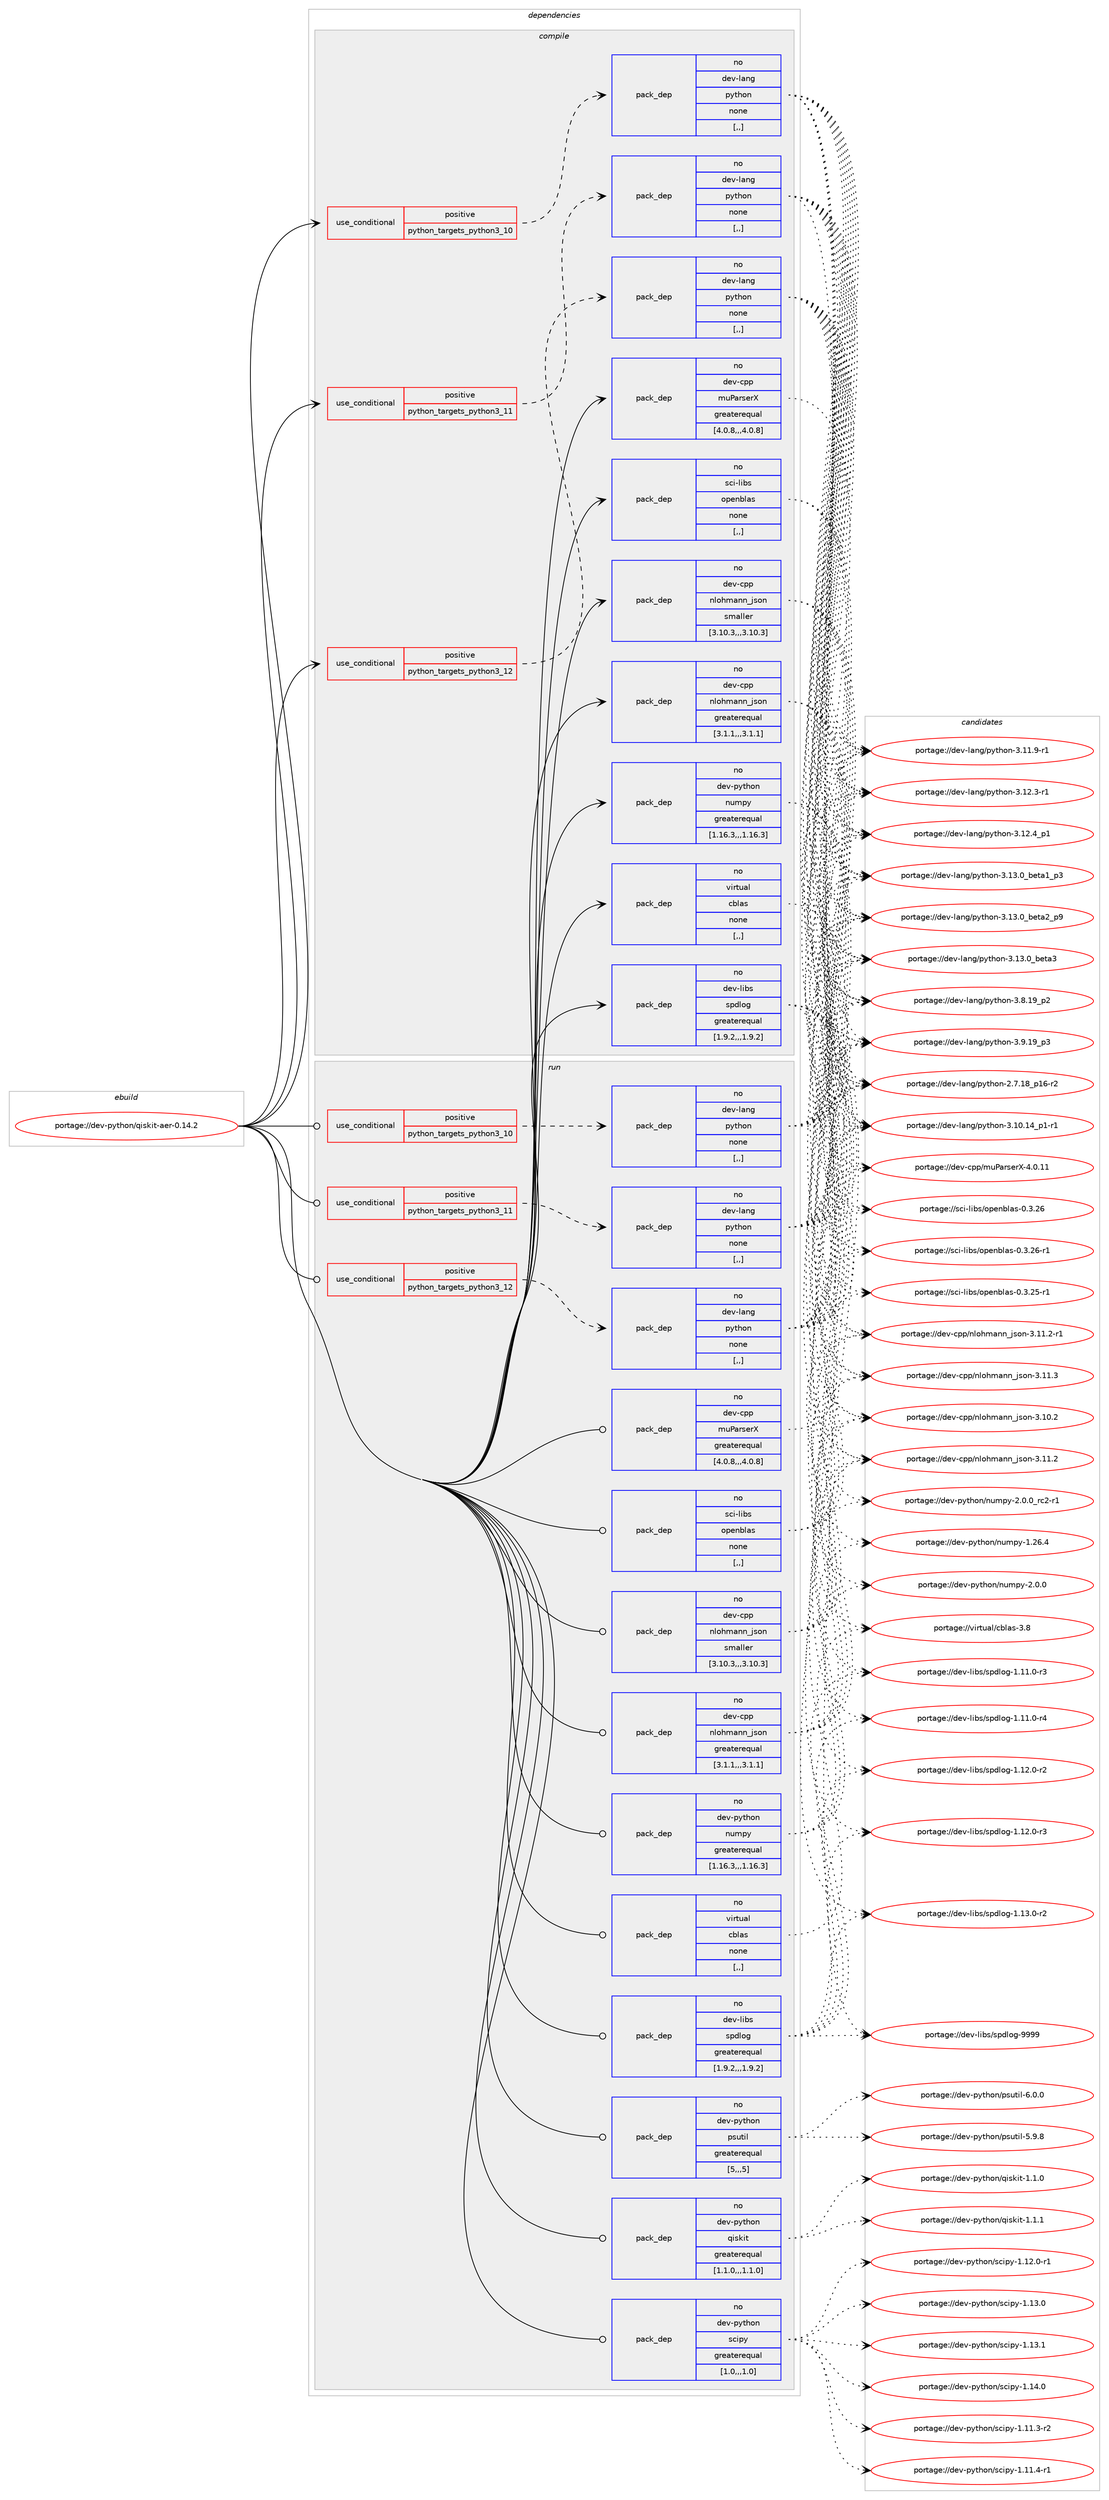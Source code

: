 digraph prolog {

# *************
# Graph options
# *************

newrank=true;
concentrate=true;
compound=true;
graph [rankdir=LR,fontname=Helvetica,fontsize=10,ranksep=1.5];#, ranksep=2.5, nodesep=0.2];
edge  [arrowhead=vee];
node  [fontname=Helvetica,fontsize=10];

# **********
# The ebuild
# **********

subgraph cluster_leftcol {
color=gray;
rank=same;
label=<<i>ebuild</i>>;
id [label="portage://dev-python/qiskit-aer-0.14.2", color=red, width=4, href="../dev-python/qiskit-aer-0.14.2.svg"];
}

# ****************
# The dependencies
# ****************

subgraph cluster_midcol {
color=gray;
label=<<i>dependencies</i>>;
subgraph cluster_compile {
fillcolor="#eeeeee";
style=filled;
label=<<i>compile</i>>;
subgraph cond37475 {
dependency157143 [label=<<TABLE BORDER="0" CELLBORDER="1" CELLSPACING="0" CELLPADDING="4"><TR><TD ROWSPAN="3" CELLPADDING="10">use_conditional</TD></TR><TR><TD>positive</TD></TR><TR><TD>python_targets_python3_10</TD></TR></TABLE>>, shape=none, color=red];
subgraph pack118430 {
dependency157144 [label=<<TABLE BORDER="0" CELLBORDER="1" CELLSPACING="0" CELLPADDING="4" WIDTH="220"><TR><TD ROWSPAN="6" CELLPADDING="30">pack_dep</TD></TR><TR><TD WIDTH="110">no</TD></TR><TR><TD>dev-lang</TD></TR><TR><TD>python</TD></TR><TR><TD>none</TD></TR><TR><TD>[,,]</TD></TR></TABLE>>, shape=none, color=blue];
}
dependency157143:e -> dependency157144:w [weight=20,style="dashed",arrowhead="vee"];
}
id:e -> dependency157143:w [weight=20,style="solid",arrowhead="vee"];
subgraph cond37476 {
dependency157145 [label=<<TABLE BORDER="0" CELLBORDER="1" CELLSPACING="0" CELLPADDING="4"><TR><TD ROWSPAN="3" CELLPADDING="10">use_conditional</TD></TR><TR><TD>positive</TD></TR><TR><TD>python_targets_python3_11</TD></TR></TABLE>>, shape=none, color=red];
subgraph pack118431 {
dependency157146 [label=<<TABLE BORDER="0" CELLBORDER="1" CELLSPACING="0" CELLPADDING="4" WIDTH="220"><TR><TD ROWSPAN="6" CELLPADDING="30">pack_dep</TD></TR><TR><TD WIDTH="110">no</TD></TR><TR><TD>dev-lang</TD></TR><TR><TD>python</TD></TR><TR><TD>none</TD></TR><TR><TD>[,,]</TD></TR></TABLE>>, shape=none, color=blue];
}
dependency157145:e -> dependency157146:w [weight=20,style="dashed",arrowhead="vee"];
}
id:e -> dependency157145:w [weight=20,style="solid",arrowhead="vee"];
subgraph cond37477 {
dependency157147 [label=<<TABLE BORDER="0" CELLBORDER="1" CELLSPACING="0" CELLPADDING="4"><TR><TD ROWSPAN="3" CELLPADDING="10">use_conditional</TD></TR><TR><TD>positive</TD></TR><TR><TD>python_targets_python3_12</TD></TR></TABLE>>, shape=none, color=red];
subgraph pack118432 {
dependency157148 [label=<<TABLE BORDER="0" CELLBORDER="1" CELLSPACING="0" CELLPADDING="4" WIDTH="220"><TR><TD ROWSPAN="6" CELLPADDING="30">pack_dep</TD></TR><TR><TD WIDTH="110">no</TD></TR><TR><TD>dev-lang</TD></TR><TR><TD>python</TD></TR><TR><TD>none</TD></TR><TR><TD>[,,]</TD></TR></TABLE>>, shape=none, color=blue];
}
dependency157147:e -> dependency157148:w [weight=20,style="dashed",arrowhead="vee"];
}
id:e -> dependency157147:w [weight=20,style="solid",arrowhead="vee"];
subgraph pack118433 {
dependency157149 [label=<<TABLE BORDER="0" CELLBORDER="1" CELLSPACING="0" CELLPADDING="4" WIDTH="220"><TR><TD ROWSPAN="6" CELLPADDING="30">pack_dep</TD></TR><TR><TD WIDTH="110">no</TD></TR><TR><TD>dev-cpp</TD></TR><TR><TD>muParserX</TD></TR><TR><TD>greaterequal</TD></TR><TR><TD>[4.0.8,,,4.0.8]</TD></TR></TABLE>>, shape=none, color=blue];
}
id:e -> dependency157149:w [weight=20,style="solid",arrowhead="vee"];
subgraph pack118434 {
dependency157150 [label=<<TABLE BORDER="0" CELLBORDER="1" CELLSPACING="0" CELLPADDING="4" WIDTH="220"><TR><TD ROWSPAN="6" CELLPADDING="30">pack_dep</TD></TR><TR><TD WIDTH="110">no</TD></TR><TR><TD>dev-cpp</TD></TR><TR><TD>nlohmann_json</TD></TR><TR><TD>greaterequal</TD></TR><TR><TD>[3.1.1,,,3.1.1]</TD></TR></TABLE>>, shape=none, color=blue];
}
id:e -> dependency157150:w [weight=20,style="solid",arrowhead="vee"];
subgraph pack118435 {
dependency157151 [label=<<TABLE BORDER="0" CELLBORDER="1" CELLSPACING="0" CELLPADDING="4" WIDTH="220"><TR><TD ROWSPAN="6" CELLPADDING="30">pack_dep</TD></TR><TR><TD WIDTH="110">no</TD></TR><TR><TD>dev-cpp</TD></TR><TR><TD>nlohmann_json</TD></TR><TR><TD>smaller</TD></TR><TR><TD>[3.10.3,,,3.10.3]</TD></TR></TABLE>>, shape=none, color=blue];
}
id:e -> dependency157151:w [weight=20,style="solid",arrowhead="vee"];
subgraph pack118436 {
dependency157152 [label=<<TABLE BORDER="0" CELLBORDER="1" CELLSPACING="0" CELLPADDING="4" WIDTH="220"><TR><TD ROWSPAN="6" CELLPADDING="30">pack_dep</TD></TR><TR><TD WIDTH="110">no</TD></TR><TR><TD>dev-libs</TD></TR><TR><TD>spdlog</TD></TR><TR><TD>greaterequal</TD></TR><TR><TD>[1.9.2,,,1.9.2]</TD></TR></TABLE>>, shape=none, color=blue];
}
id:e -> dependency157152:w [weight=20,style="solid",arrowhead="vee"];
subgraph pack118437 {
dependency157153 [label=<<TABLE BORDER="0" CELLBORDER="1" CELLSPACING="0" CELLPADDING="4" WIDTH="220"><TR><TD ROWSPAN="6" CELLPADDING="30">pack_dep</TD></TR><TR><TD WIDTH="110">no</TD></TR><TR><TD>dev-python</TD></TR><TR><TD>numpy</TD></TR><TR><TD>greaterequal</TD></TR><TR><TD>[1.16.3,,,1.16.3]</TD></TR></TABLE>>, shape=none, color=blue];
}
id:e -> dependency157153:w [weight=20,style="solid",arrowhead="vee"];
subgraph pack118438 {
dependency157154 [label=<<TABLE BORDER="0" CELLBORDER="1" CELLSPACING="0" CELLPADDING="4" WIDTH="220"><TR><TD ROWSPAN="6" CELLPADDING="30">pack_dep</TD></TR><TR><TD WIDTH="110">no</TD></TR><TR><TD>sci-libs</TD></TR><TR><TD>openblas</TD></TR><TR><TD>none</TD></TR><TR><TD>[,,]</TD></TR></TABLE>>, shape=none, color=blue];
}
id:e -> dependency157154:w [weight=20,style="solid",arrowhead="vee"];
subgraph pack118439 {
dependency157155 [label=<<TABLE BORDER="0" CELLBORDER="1" CELLSPACING="0" CELLPADDING="4" WIDTH="220"><TR><TD ROWSPAN="6" CELLPADDING="30">pack_dep</TD></TR><TR><TD WIDTH="110">no</TD></TR><TR><TD>virtual</TD></TR><TR><TD>cblas</TD></TR><TR><TD>none</TD></TR><TR><TD>[,,]</TD></TR></TABLE>>, shape=none, color=blue];
}
id:e -> dependency157155:w [weight=20,style="solid",arrowhead="vee"];
}
subgraph cluster_compileandrun {
fillcolor="#eeeeee";
style=filled;
label=<<i>compile and run</i>>;
}
subgraph cluster_run {
fillcolor="#eeeeee";
style=filled;
label=<<i>run</i>>;
subgraph cond37478 {
dependency157156 [label=<<TABLE BORDER="0" CELLBORDER="1" CELLSPACING="0" CELLPADDING="4"><TR><TD ROWSPAN="3" CELLPADDING="10">use_conditional</TD></TR><TR><TD>positive</TD></TR><TR><TD>python_targets_python3_10</TD></TR></TABLE>>, shape=none, color=red];
subgraph pack118440 {
dependency157157 [label=<<TABLE BORDER="0" CELLBORDER="1" CELLSPACING="0" CELLPADDING="4" WIDTH="220"><TR><TD ROWSPAN="6" CELLPADDING="30">pack_dep</TD></TR><TR><TD WIDTH="110">no</TD></TR><TR><TD>dev-lang</TD></TR><TR><TD>python</TD></TR><TR><TD>none</TD></TR><TR><TD>[,,]</TD></TR></TABLE>>, shape=none, color=blue];
}
dependency157156:e -> dependency157157:w [weight=20,style="dashed",arrowhead="vee"];
}
id:e -> dependency157156:w [weight=20,style="solid",arrowhead="odot"];
subgraph cond37479 {
dependency157158 [label=<<TABLE BORDER="0" CELLBORDER="1" CELLSPACING="0" CELLPADDING="4"><TR><TD ROWSPAN="3" CELLPADDING="10">use_conditional</TD></TR><TR><TD>positive</TD></TR><TR><TD>python_targets_python3_11</TD></TR></TABLE>>, shape=none, color=red];
subgraph pack118441 {
dependency157159 [label=<<TABLE BORDER="0" CELLBORDER="1" CELLSPACING="0" CELLPADDING="4" WIDTH="220"><TR><TD ROWSPAN="6" CELLPADDING="30">pack_dep</TD></TR><TR><TD WIDTH="110">no</TD></TR><TR><TD>dev-lang</TD></TR><TR><TD>python</TD></TR><TR><TD>none</TD></TR><TR><TD>[,,]</TD></TR></TABLE>>, shape=none, color=blue];
}
dependency157158:e -> dependency157159:w [weight=20,style="dashed",arrowhead="vee"];
}
id:e -> dependency157158:w [weight=20,style="solid",arrowhead="odot"];
subgraph cond37480 {
dependency157160 [label=<<TABLE BORDER="0" CELLBORDER="1" CELLSPACING="0" CELLPADDING="4"><TR><TD ROWSPAN="3" CELLPADDING="10">use_conditional</TD></TR><TR><TD>positive</TD></TR><TR><TD>python_targets_python3_12</TD></TR></TABLE>>, shape=none, color=red];
subgraph pack118442 {
dependency157161 [label=<<TABLE BORDER="0" CELLBORDER="1" CELLSPACING="0" CELLPADDING="4" WIDTH="220"><TR><TD ROWSPAN="6" CELLPADDING="30">pack_dep</TD></TR><TR><TD WIDTH="110">no</TD></TR><TR><TD>dev-lang</TD></TR><TR><TD>python</TD></TR><TR><TD>none</TD></TR><TR><TD>[,,]</TD></TR></TABLE>>, shape=none, color=blue];
}
dependency157160:e -> dependency157161:w [weight=20,style="dashed",arrowhead="vee"];
}
id:e -> dependency157160:w [weight=20,style="solid",arrowhead="odot"];
subgraph pack118443 {
dependency157162 [label=<<TABLE BORDER="0" CELLBORDER="1" CELLSPACING="0" CELLPADDING="4" WIDTH="220"><TR><TD ROWSPAN="6" CELLPADDING="30">pack_dep</TD></TR><TR><TD WIDTH="110">no</TD></TR><TR><TD>dev-cpp</TD></TR><TR><TD>muParserX</TD></TR><TR><TD>greaterequal</TD></TR><TR><TD>[4.0.8,,,4.0.8]</TD></TR></TABLE>>, shape=none, color=blue];
}
id:e -> dependency157162:w [weight=20,style="solid",arrowhead="odot"];
subgraph pack118444 {
dependency157163 [label=<<TABLE BORDER="0" CELLBORDER="1" CELLSPACING="0" CELLPADDING="4" WIDTH="220"><TR><TD ROWSPAN="6" CELLPADDING="30">pack_dep</TD></TR><TR><TD WIDTH="110">no</TD></TR><TR><TD>dev-cpp</TD></TR><TR><TD>nlohmann_json</TD></TR><TR><TD>greaterequal</TD></TR><TR><TD>[3.1.1,,,3.1.1]</TD></TR></TABLE>>, shape=none, color=blue];
}
id:e -> dependency157163:w [weight=20,style="solid",arrowhead="odot"];
subgraph pack118445 {
dependency157164 [label=<<TABLE BORDER="0" CELLBORDER="1" CELLSPACING="0" CELLPADDING="4" WIDTH="220"><TR><TD ROWSPAN="6" CELLPADDING="30">pack_dep</TD></TR><TR><TD WIDTH="110">no</TD></TR><TR><TD>dev-cpp</TD></TR><TR><TD>nlohmann_json</TD></TR><TR><TD>smaller</TD></TR><TR><TD>[3.10.3,,,3.10.3]</TD></TR></TABLE>>, shape=none, color=blue];
}
id:e -> dependency157164:w [weight=20,style="solid",arrowhead="odot"];
subgraph pack118446 {
dependency157165 [label=<<TABLE BORDER="0" CELLBORDER="1" CELLSPACING="0" CELLPADDING="4" WIDTH="220"><TR><TD ROWSPAN="6" CELLPADDING="30">pack_dep</TD></TR><TR><TD WIDTH="110">no</TD></TR><TR><TD>dev-libs</TD></TR><TR><TD>spdlog</TD></TR><TR><TD>greaterequal</TD></TR><TR><TD>[1.9.2,,,1.9.2]</TD></TR></TABLE>>, shape=none, color=blue];
}
id:e -> dependency157165:w [weight=20,style="solid",arrowhead="odot"];
subgraph pack118447 {
dependency157166 [label=<<TABLE BORDER="0" CELLBORDER="1" CELLSPACING="0" CELLPADDING="4" WIDTH="220"><TR><TD ROWSPAN="6" CELLPADDING="30">pack_dep</TD></TR><TR><TD WIDTH="110">no</TD></TR><TR><TD>dev-python</TD></TR><TR><TD>numpy</TD></TR><TR><TD>greaterequal</TD></TR><TR><TD>[1.16.3,,,1.16.3]</TD></TR></TABLE>>, shape=none, color=blue];
}
id:e -> dependency157166:w [weight=20,style="solid",arrowhead="odot"];
subgraph pack118448 {
dependency157167 [label=<<TABLE BORDER="0" CELLBORDER="1" CELLSPACING="0" CELLPADDING="4" WIDTH="220"><TR><TD ROWSPAN="6" CELLPADDING="30">pack_dep</TD></TR><TR><TD WIDTH="110">no</TD></TR><TR><TD>dev-python</TD></TR><TR><TD>psutil</TD></TR><TR><TD>greaterequal</TD></TR><TR><TD>[5,,,5]</TD></TR></TABLE>>, shape=none, color=blue];
}
id:e -> dependency157167:w [weight=20,style="solid",arrowhead="odot"];
subgraph pack118449 {
dependency157168 [label=<<TABLE BORDER="0" CELLBORDER="1" CELLSPACING="0" CELLPADDING="4" WIDTH="220"><TR><TD ROWSPAN="6" CELLPADDING="30">pack_dep</TD></TR><TR><TD WIDTH="110">no</TD></TR><TR><TD>dev-python</TD></TR><TR><TD>qiskit</TD></TR><TR><TD>greaterequal</TD></TR><TR><TD>[1.1.0,,,1.1.0]</TD></TR></TABLE>>, shape=none, color=blue];
}
id:e -> dependency157168:w [weight=20,style="solid",arrowhead="odot"];
subgraph pack118450 {
dependency157169 [label=<<TABLE BORDER="0" CELLBORDER="1" CELLSPACING="0" CELLPADDING="4" WIDTH="220"><TR><TD ROWSPAN="6" CELLPADDING="30">pack_dep</TD></TR><TR><TD WIDTH="110">no</TD></TR><TR><TD>dev-python</TD></TR><TR><TD>scipy</TD></TR><TR><TD>greaterequal</TD></TR><TR><TD>[1.0,,,1.0]</TD></TR></TABLE>>, shape=none, color=blue];
}
id:e -> dependency157169:w [weight=20,style="solid",arrowhead="odot"];
subgraph pack118451 {
dependency157170 [label=<<TABLE BORDER="0" CELLBORDER="1" CELLSPACING="0" CELLPADDING="4" WIDTH="220"><TR><TD ROWSPAN="6" CELLPADDING="30">pack_dep</TD></TR><TR><TD WIDTH="110">no</TD></TR><TR><TD>sci-libs</TD></TR><TR><TD>openblas</TD></TR><TR><TD>none</TD></TR><TR><TD>[,,]</TD></TR></TABLE>>, shape=none, color=blue];
}
id:e -> dependency157170:w [weight=20,style="solid",arrowhead="odot"];
subgraph pack118452 {
dependency157171 [label=<<TABLE BORDER="0" CELLBORDER="1" CELLSPACING="0" CELLPADDING="4" WIDTH="220"><TR><TD ROWSPAN="6" CELLPADDING="30">pack_dep</TD></TR><TR><TD WIDTH="110">no</TD></TR><TR><TD>virtual</TD></TR><TR><TD>cblas</TD></TR><TR><TD>none</TD></TR><TR><TD>[,,]</TD></TR></TABLE>>, shape=none, color=blue];
}
id:e -> dependency157171:w [weight=20,style="solid",arrowhead="odot"];
}
}

# **************
# The candidates
# **************

subgraph cluster_choices {
rank=same;
color=gray;
label=<<i>candidates</i>>;

subgraph choice118430 {
color=black;
nodesep=1;
choice100101118451089711010347112121116104111110455046554649569511249544511450 [label="portage://dev-lang/python-2.7.18_p16-r2", color=red, width=4,href="../dev-lang/python-2.7.18_p16-r2.svg"];
choice100101118451089711010347112121116104111110455146494846495295112494511449 [label="portage://dev-lang/python-3.10.14_p1-r1", color=red, width=4,href="../dev-lang/python-3.10.14_p1-r1.svg"];
choice100101118451089711010347112121116104111110455146494946574511449 [label="portage://dev-lang/python-3.11.9-r1", color=red, width=4,href="../dev-lang/python-3.11.9-r1.svg"];
choice100101118451089711010347112121116104111110455146495046514511449 [label="portage://dev-lang/python-3.12.3-r1", color=red, width=4,href="../dev-lang/python-3.12.3-r1.svg"];
choice100101118451089711010347112121116104111110455146495046529511249 [label="portage://dev-lang/python-3.12.4_p1", color=red, width=4,href="../dev-lang/python-3.12.4_p1.svg"];
choice10010111845108971101034711212111610411111045514649514648959810111697499511251 [label="portage://dev-lang/python-3.13.0_beta1_p3", color=red, width=4,href="../dev-lang/python-3.13.0_beta1_p3.svg"];
choice10010111845108971101034711212111610411111045514649514648959810111697509511257 [label="portage://dev-lang/python-3.13.0_beta2_p9", color=red, width=4,href="../dev-lang/python-3.13.0_beta2_p9.svg"];
choice1001011184510897110103471121211161041111104551464951464895981011169751 [label="portage://dev-lang/python-3.13.0_beta3", color=red, width=4,href="../dev-lang/python-3.13.0_beta3.svg"];
choice100101118451089711010347112121116104111110455146564649579511250 [label="portage://dev-lang/python-3.8.19_p2", color=red, width=4,href="../dev-lang/python-3.8.19_p2.svg"];
choice100101118451089711010347112121116104111110455146574649579511251 [label="portage://dev-lang/python-3.9.19_p3", color=red, width=4,href="../dev-lang/python-3.9.19_p3.svg"];
dependency157144:e -> choice100101118451089711010347112121116104111110455046554649569511249544511450:w [style=dotted,weight="100"];
dependency157144:e -> choice100101118451089711010347112121116104111110455146494846495295112494511449:w [style=dotted,weight="100"];
dependency157144:e -> choice100101118451089711010347112121116104111110455146494946574511449:w [style=dotted,weight="100"];
dependency157144:e -> choice100101118451089711010347112121116104111110455146495046514511449:w [style=dotted,weight="100"];
dependency157144:e -> choice100101118451089711010347112121116104111110455146495046529511249:w [style=dotted,weight="100"];
dependency157144:e -> choice10010111845108971101034711212111610411111045514649514648959810111697499511251:w [style=dotted,weight="100"];
dependency157144:e -> choice10010111845108971101034711212111610411111045514649514648959810111697509511257:w [style=dotted,weight="100"];
dependency157144:e -> choice1001011184510897110103471121211161041111104551464951464895981011169751:w [style=dotted,weight="100"];
dependency157144:e -> choice100101118451089711010347112121116104111110455146564649579511250:w [style=dotted,weight="100"];
dependency157144:e -> choice100101118451089711010347112121116104111110455146574649579511251:w [style=dotted,weight="100"];
}
subgraph choice118431 {
color=black;
nodesep=1;
choice100101118451089711010347112121116104111110455046554649569511249544511450 [label="portage://dev-lang/python-2.7.18_p16-r2", color=red, width=4,href="../dev-lang/python-2.7.18_p16-r2.svg"];
choice100101118451089711010347112121116104111110455146494846495295112494511449 [label="portage://dev-lang/python-3.10.14_p1-r1", color=red, width=4,href="../dev-lang/python-3.10.14_p1-r1.svg"];
choice100101118451089711010347112121116104111110455146494946574511449 [label="portage://dev-lang/python-3.11.9-r1", color=red, width=4,href="../dev-lang/python-3.11.9-r1.svg"];
choice100101118451089711010347112121116104111110455146495046514511449 [label="portage://dev-lang/python-3.12.3-r1", color=red, width=4,href="../dev-lang/python-3.12.3-r1.svg"];
choice100101118451089711010347112121116104111110455146495046529511249 [label="portage://dev-lang/python-3.12.4_p1", color=red, width=4,href="../dev-lang/python-3.12.4_p1.svg"];
choice10010111845108971101034711212111610411111045514649514648959810111697499511251 [label="portage://dev-lang/python-3.13.0_beta1_p3", color=red, width=4,href="../dev-lang/python-3.13.0_beta1_p3.svg"];
choice10010111845108971101034711212111610411111045514649514648959810111697509511257 [label="portage://dev-lang/python-3.13.0_beta2_p9", color=red, width=4,href="../dev-lang/python-3.13.0_beta2_p9.svg"];
choice1001011184510897110103471121211161041111104551464951464895981011169751 [label="portage://dev-lang/python-3.13.0_beta3", color=red, width=4,href="../dev-lang/python-3.13.0_beta3.svg"];
choice100101118451089711010347112121116104111110455146564649579511250 [label="portage://dev-lang/python-3.8.19_p2", color=red, width=4,href="../dev-lang/python-3.8.19_p2.svg"];
choice100101118451089711010347112121116104111110455146574649579511251 [label="portage://dev-lang/python-3.9.19_p3", color=red, width=4,href="../dev-lang/python-3.9.19_p3.svg"];
dependency157146:e -> choice100101118451089711010347112121116104111110455046554649569511249544511450:w [style=dotted,weight="100"];
dependency157146:e -> choice100101118451089711010347112121116104111110455146494846495295112494511449:w [style=dotted,weight="100"];
dependency157146:e -> choice100101118451089711010347112121116104111110455146494946574511449:w [style=dotted,weight="100"];
dependency157146:e -> choice100101118451089711010347112121116104111110455146495046514511449:w [style=dotted,weight="100"];
dependency157146:e -> choice100101118451089711010347112121116104111110455146495046529511249:w [style=dotted,weight="100"];
dependency157146:e -> choice10010111845108971101034711212111610411111045514649514648959810111697499511251:w [style=dotted,weight="100"];
dependency157146:e -> choice10010111845108971101034711212111610411111045514649514648959810111697509511257:w [style=dotted,weight="100"];
dependency157146:e -> choice1001011184510897110103471121211161041111104551464951464895981011169751:w [style=dotted,weight="100"];
dependency157146:e -> choice100101118451089711010347112121116104111110455146564649579511250:w [style=dotted,weight="100"];
dependency157146:e -> choice100101118451089711010347112121116104111110455146574649579511251:w [style=dotted,weight="100"];
}
subgraph choice118432 {
color=black;
nodesep=1;
choice100101118451089711010347112121116104111110455046554649569511249544511450 [label="portage://dev-lang/python-2.7.18_p16-r2", color=red, width=4,href="../dev-lang/python-2.7.18_p16-r2.svg"];
choice100101118451089711010347112121116104111110455146494846495295112494511449 [label="portage://dev-lang/python-3.10.14_p1-r1", color=red, width=4,href="../dev-lang/python-3.10.14_p1-r1.svg"];
choice100101118451089711010347112121116104111110455146494946574511449 [label="portage://dev-lang/python-3.11.9-r1", color=red, width=4,href="../dev-lang/python-3.11.9-r1.svg"];
choice100101118451089711010347112121116104111110455146495046514511449 [label="portage://dev-lang/python-3.12.3-r1", color=red, width=4,href="../dev-lang/python-3.12.3-r1.svg"];
choice100101118451089711010347112121116104111110455146495046529511249 [label="portage://dev-lang/python-3.12.4_p1", color=red, width=4,href="../dev-lang/python-3.12.4_p1.svg"];
choice10010111845108971101034711212111610411111045514649514648959810111697499511251 [label="portage://dev-lang/python-3.13.0_beta1_p3", color=red, width=4,href="../dev-lang/python-3.13.0_beta1_p3.svg"];
choice10010111845108971101034711212111610411111045514649514648959810111697509511257 [label="portage://dev-lang/python-3.13.0_beta2_p9", color=red, width=4,href="../dev-lang/python-3.13.0_beta2_p9.svg"];
choice1001011184510897110103471121211161041111104551464951464895981011169751 [label="portage://dev-lang/python-3.13.0_beta3", color=red, width=4,href="../dev-lang/python-3.13.0_beta3.svg"];
choice100101118451089711010347112121116104111110455146564649579511250 [label="portage://dev-lang/python-3.8.19_p2", color=red, width=4,href="../dev-lang/python-3.8.19_p2.svg"];
choice100101118451089711010347112121116104111110455146574649579511251 [label="portage://dev-lang/python-3.9.19_p3", color=red, width=4,href="../dev-lang/python-3.9.19_p3.svg"];
dependency157148:e -> choice100101118451089711010347112121116104111110455046554649569511249544511450:w [style=dotted,weight="100"];
dependency157148:e -> choice100101118451089711010347112121116104111110455146494846495295112494511449:w [style=dotted,weight="100"];
dependency157148:e -> choice100101118451089711010347112121116104111110455146494946574511449:w [style=dotted,weight="100"];
dependency157148:e -> choice100101118451089711010347112121116104111110455146495046514511449:w [style=dotted,weight="100"];
dependency157148:e -> choice100101118451089711010347112121116104111110455146495046529511249:w [style=dotted,weight="100"];
dependency157148:e -> choice10010111845108971101034711212111610411111045514649514648959810111697499511251:w [style=dotted,weight="100"];
dependency157148:e -> choice10010111845108971101034711212111610411111045514649514648959810111697509511257:w [style=dotted,weight="100"];
dependency157148:e -> choice1001011184510897110103471121211161041111104551464951464895981011169751:w [style=dotted,weight="100"];
dependency157148:e -> choice100101118451089711010347112121116104111110455146564649579511250:w [style=dotted,weight="100"];
dependency157148:e -> choice100101118451089711010347112121116104111110455146574649579511251:w [style=dotted,weight="100"];
}
subgraph choice118433 {
color=black;
nodesep=1;
choice10010111845991121124710911780971141151011148845524648464949 [label="portage://dev-cpp/muParserX-4.0.11", color=red, width=4,href="../dev-cpp/muParserX-4.0.11.svg"];
dependency157149:e -> choice10010111845991121124710911780971141151011148845524648464949:w [style=dotted,weight="100"];
}
subgraph choice118434 {
color=black;
nodesep=1;
choice100101118459911211247110108111104109971101109510611511111045514649484650 [label="portage://dev-cpp/nlohmann_json-3.10.2", color=red, width=4,href="../dev-cpp/nlohmann_json-3.10.2.svg"];
choice100101118459911211247110108111104109971101109510611511111045514649494650 [label="portage://dev-cpp/nlohmann_json-3.11.2", color=red, width=4,href="../dev-cpp/nlohmann_json-3.11.2.svg"];
choice1001011184599112112471101081111041099711011095106115111110455146494946504511449 [label="portage://dev-cpp/nlohmann_json-3.11.2-r1", color=red, width=4,href="../dev-cpp/nlohmann_json-3.11.2-r1.svg"];
choice100101118459911211247110108111104109971101109510611511111045514649494651 [label="portage://dev-cpp/nlohmann_json-3.11.3", color=red, width=4,href="../dev-cpp/nlohmann_json-3.11.3.svg"];
dependency157150:e -> choice100101118459911211247110108111104109971101109510611511111045514649484650:w [style=dotted,weight="100"];
dependency157150:e -> choice100101118459911211247110108111104109971101109510611511111045514649494650:w [style=dotted,weight="100"];
dependency157150:e -> choice1001011184599112112471101081111041099711011095106115111110455146494946504511449:w [style=dotted,weight="100"];
dependency157150:e -> choice100101118459911211247110108111104109971101109510611511111045514649494651:w [style=dotted,weight="100"];
}
subgraph choice118435 {
color=black;
nodesep=1;
choice100101118459911211247110108111104109971101109510611511111045514649484650 [label="portage://dev-cpp/nlohmann_json-3.10.2", color=red, width=4,href="../dev-cpp/nlohmann_json-3.10.2.svg"];
choice100101118459911211247110108111104109971101109510611511111045514649494650 [label="portage://dev-cpp/nlohmann_json-3.11.2", color=red, width=4,href="../dev-cpp/nlohmann_json-3.11.2.svg"];
choice1001011184599112112471101081111041099711011095106115111110455146494946504511449 [label="portage://dev-cpp/nlohmann_json-3.11.2-r1", color=red, width=4,href="../dev-cpp/nlohmann_json-3.11.2-r1.svg"];
choice100101118459911211247110108111104109971101109510611511111045514649494651 [label="portage://dev-cpp/nlohmann_json-3.11.3", color=red, width=4,href="../dev-cpp/nlohmann_json-3.11.3.svg"];
dependency157151:e -> choice100101118459911211247110108111104109971101109510611511111045514649484650:w [style=dotted,weight="100"];
dependency157151:e -> choice100101118459911211247110108111104109971101109510611511111045514649494650:w [style=dotted,weight="100"];
dependency157151:e -> choice1001011184599112112471101081111041099711011095106115111110455146494946504511449:w [style=dotted,weight="100"];
dependency157151:e -> choice100101118459911211247110108111104109971101109510611511111045514649494651:w [style=dotted,weight="100"];
}
subgraph choice118436 {
color=black;
nodesep=1;
choice100101118451081059811547115112100108111103454946494946484511451 [label="portage://dev-libs/spdlog-1.11.0-r3", color=red, width=4,href="../dev-libs/spdlog-1.11.0-r3.svg"];
choice100101118451081059811547115112100108111103454946494946484511452 [label="portage://dev-libs/spdlog-1.11.0-r4", color=red, width=4,href="../dev-libs/spdlog-1.11.0-r4.svg"];
choice100101118451081059811547115112100108111103454946495046484511450 [label="portage://dev-libs/spdlog-1.12.0-r2", color=red, width=4,href="../dev-libs/spdlog-1.12.0-r2.svg"];
choice100101118451081059811547115112100108111103454946495046484511451 [label="portage://dev-libs/spdlog-1.12.0-r3", color=red, width=4,href="../dev-libs/spdlog-1.12.0-r3.svg"];
choice100101118451081059811547115112100108111103454946495146484511450 [label="portage://dev-libs/spdlog-1.13.0-r2", color=red, width=4,href="../dev-libs/spdlog-1.13.0-r2.svg"];
choice1001011184510810598115471151121001081111034557575757 [label="portage://dev-libs/spdlog-9999", color=red, width=4,href="../dev-libs/spdlog-9999.svg"];
dependency157152:e -> choice100101118451081059811547115112100108111103454946494946484511451:w [style=dotted,weight="100"];
dependency157152:e -> choice100101118451081059811547115112100108111103454946494946484511452:w [style=dotted,weight="100"];
dependency157152:e -> choice100101118451081059811547115112100108111103454946495046484511450:w [style=dotted,weight="100"];
dependency157152:e -> choice100101118451081059811547115112100108111103454946495046484511451:w [style=dotted,weight="100"];
dependency157152:e -> choice100101118451081059811547115112100108111103454946495146484511450:w [style=dotted,weight="100"];
dependency157152:e -> choice1001011184510810598115471151121001081111034557575757:w [style=dotted,weight="100"];
}
subgraph choice118437 {
color=black;
nodesep=1;
choice100101118451121211161041111104711011710911212145494650544652 [label="portage://dev-python/numpy-1.26.4", color=red, width=4,href="../dev-python/numpy-1.26.4.svg"];
choice1001011184511212111610411111047110117109112121455046484648 [label="portage://dev-python/numpy-2.0.0", color=red, width=4,href="../dev-python/numpy-2.0.0.svg"];
choice10010111845112121116104111110471101171091121214550464846489511499504511449 [label="portage://dev-python/numpy-2.0.0_rc2-r1", color=red, width=4,href="../dev-python/numpy-2.0.0_rc2-r1.svg"];
dependency157153:e -> choice100101118451121211161041111104711011710911212145494650544652:w [style=dotted,weight="100"];
dependency157153:e -> choice1001011184511212111610411111047110117109112121455046484648:w [style=dotted,weight="100"];
dependency157153:e -> choice10010111845112121116104111110471101171091121214550464846489511499504511449:w [style=dotted,weight="100"];
}
subgraph choice118438 {
color=black;
nodesep=1;
choice115991054510810598115471111121011109810897115454846514650534511449 [label="portage://sci-libs/openblas-0.3.25-r1", color=red, width=4,href="../sci-libs/openblas-0.3.25-r1.svg"];
choice11599105451081059811547111112101110981089711545484651465054 [label="portage://sci-libs/openblas-0.3.26", color=red, width=4,href="../sci-libs/openblas-0.3.26.svg"];
choice115991054510810598115471111121011109810897115454846514650544511449 [label="portage://sci-libs/openblas-0.3.26-r1", color=red, width=4,href="../sci-libs/openblas-0.3.26-r1.svg"];
dependency157154:e -> choice115991054510810598115471111121011109810897115454846514650534511449:w [style=dotted,weight="100"];
dependency157154:e -> choice11599105451081059811547111112101110981089711545484651465054:w [style=dotted,weight="100"];
dependency157154:e -> choice115991054510810598115471111121011109810897115454846514650544511449:w [style=dotted,weight="100"];
}
subgraph choice118439 {
color=black;
nodesep=1;
choice118105114116117971084799981089711545514656 [label="portage://virtual/cblas-3.8", color=red, width=4,href="../virtual/cblas-3.8.svg"];
dependency157155:e -> choice118105114116117971084799981089711545514656:w [style=dotted,weight="100"];
}
subgraph choice118440 {
color=black;
nodesep=1;
choice100101118451089711010347112121116104111110455046554649569511249544511450 [label="portage://dev-lang/python-2.7.18_p16-r2", color=red, width=4,href="../dev-lang/python-2.7.18_p16-r2.svg"];
choice100101118451089711010347112121116104111110455146494846495295112494511449 [label="portage://dev-lang/python-3.10.14_p1-r1", color=red, width=4,href="../dev-lang/python-3.10.14_p1-r1.svg"];
choice100101118451089711010347112121116104111110455146494946574511449 [label="portage://dev-lang/python-3.11.9-r1", color=red, width=4,href="../dev-lang/python-3.11.9-r1.svg"];
choice100101118451089711010347112121116104111110455146495046514511449 [label="portage://dev-lang/python-3.12.3-r1", color=red, width=4,href="../dev-lang/python-3.12.3-r1.svg"];
choice100101118451089711010347112121116104111110455146495046529511249 [label="portage://dev-lang/python-3.12.4_p1", color=red, width=4,href="../dev-lang/python-3.12.4_p1.svg"];
choice10010111845108971101034711212111610411111045514649514648959810111697499511251 [label="portage://dev-lang/python-3.13.0_beta1_p3", color=red, width=4,href="../dev-lang/python-3.13.0_beta1_p3.svg"];
choice10010111845108971101034711212111610411111045514649514648959810111697509511257 [label="portage://dev-lang/python-3.13.0_beta2_p9", color=red, width=4,href="../dev-lang/python-3.13.0_beta2_p9.svg"];
choice1001011184510897110103471121211161041111104551464951464895981011169751 [label="portage://dev-lang/python-3.13.0_beta3", color=red, width=4,href="../dev-lang/python-3.13.0_beta3.svg"];
choice100101118451089711010347112121116104111110455146564649579511250 [label="portage://dev-lang/python-3.8.19_p2", color=red, width=4,href="../dev-lang/python-3.8.19_p2.svg"];
choice100101118451089711010347112121116104111110455146574649579511251 [label="portage://dev-lang/python-3.9.19_p3", color=red, width=4,href="../dev-lang/python-3.9.19_p3.svg"];
dependency157157:e -> choice100101118451089711010347112121116104111110455046554649569511249544511450:w [style=dotted,weight="100"];
dependency157157:e -> choice100101118451089711010347112121116104111110455146494846495295112494511449:w [style=dotted,weight="100"];
dependency157157:e -> choice100101118451089711010347112121116104111110455146494946574511449:w [style=dotted,weight="100"];
dependency157157:e -> choice100101118451089711010347112121116104111110455146495046514511449:w [style=dotted,weight="100"];
dependency157157:e -> choice100101118451089711010347112121116104111110455146495046529511249:w [style=dotted,weight="100"];
dependency157157:e -> choice10010111845108971101034711212111610411111045514649514648959810111697499511251:w [style=dotted,weight="100"];
dependency157157:e -> choice10010111845108971101034711212111610411111045514649514648959810111697509511257:w [style=dotted,weight="100"];
dependency157157:e -> choice1001011184510897110103471121211161041111104551464951464895981011169751:w [style=dotted,weight="100"];
dependency157157:e -> choice100101118451089711010347112121116104111110455146564649579511250:w [style=dotted,weight="100"];
dependency157157:e -> choice100101118451089711010347112121116104111110455146574649579511251:w [style=dotted,weight="100"];
}
subgraph choice118441 {
color=black;
nodesep=1;
choice100101118451089711010347112121116104111110455046554649569511249544511450 [label="portage://dev-lang/python-2.7.18_p16-r2", color=red, width=4,href="../dev-lang/python-2.7.18_p16-r2.svg"];
choice100101118451089711010347112121116104111110455146494846495295112494511449 [label="portage://dev-lang/python-3.10.14_p1-r1", color=red, width=4,href="../dev-lang/python-3.10.14_p1-r1.svg"];
choice100101118451089711010347112121116104111110455146494946574511449 [label="portage://dev-lang/python-3.11.9-r1", color=red, width=4,href="../dev-lang/python-3.11.9-r1.svg"];
choice100101118451089711010347112121116104111110455146495046514511449 [label="portage://dev-lang/python-3.12.3-r1", color=red, width=4,href="../dev-lang/python-3.12.3-r1.svg"];
choice100101118451089711010347112121116104111110455146495046529511249 [label="portage://dev-lang/python-3.12.4_p1", color=red, width=4,href="../dev-lang/python-3.12.4_p1.svg"];
choice10010111845108971101034711212111610411111045514649514648959810111697499511251 [label="portage://dev-lang/python-3.13.0_beta1_p3", color=red, width=4,href="../dev-lang/python-3.13.0_beta1_p3.svg"];
choice10010111845108971101034711212111610411111045514649514648959810111697509511257 [label="portage://dev-lang/python-3.13.0_beta2_p9", color=red, width=4,href="../dev-lang/python-3.13.0_beta2_p9.svg"];
choice1001011184510897110103471121211161041111104551464951464895981011169751 [label="portage://dev-lang/python-3.13.0_beta3", color=red, width=4,href="../dev-lang/python-3.13.0_beta3.svg"];
choice100101118451089711010347112121116104111110455146564649579511250 [label="portage://dev-lang/python-3.8.19_p2", color=red, width=4,href="../dev-lang/python-3.8.19_p2.svg"];
choice100101118451089711010347112121116104111110455146574649579511251 [label="portage://dev-lang/python-3.9.19_p3", color=red, width=4,href="../dev-lang/python-3.9.19_p3.svg"];
dependency157159:e -> choice100101118451089711010347112121116104111110455046554649569511249544511450:w [style=dotted,weight="100"];
dependency157159:e -> choice100101118451089711010347112121116104111110455146494846495295112494511449:w [style=dotted,weight="100"];
dependency157159:e -> choice100101118451089711010347112121116104111110455146494946574511449:w [style=dotted,weight="100"];
dependency157159:e -> choice100101118451089711010347112121116104111110455146495046514511449:w [style=dotted,weight="100"];
dependency157159:e -> choice100101118451089711010347112121116104111110455146495046529511249:w [style=dotted,weight="100"];
dependency157159:e -> choice10010111845108971101034711212111610411111045514649514648959810111697499511251:w [style=dotted,weight="100"];
dependency157159:e -> choice10010111845108971101034711212111610411111045514649514648959810111697509511257:w [style=dotted,weight="100"];
dependency157159:e -> choice1001011184510897110103471121211161041111104551464951464895981011169751:w [style=dotted,weight="100"];
dependency157159:e -> choice100101118451089711010347112121116104111110455146564649579511250:w [style=dotted,weight="100"];
dependency157159:e -> choice100101118451089711010347112121116104111110455146574649579511251:w [style=dotted,weight="100"];
}
subgraph choice118442 {
color=black;
nodesep=1;
choice100101118451089711010347112121116104111110455046554649569511249544511450 [label="portage://dev-lang/python-2.7.18_p16-r2", color=red, width=4,href="../dev-lang/python-2.7.18_p16-r2.svg"];
choice100101118451089711010347112121116104111110455146494846495295112494511449 [label="portage://dev-lang/python-3.10.14_p1-r1", color=red, width=4,href="../dev-lang/python-3.10.14_p1-r1.svg"];
choice100101118451089711010347112121116104111110455146494946574511449 [label="portage://dev-lang/python-3.11.9-r1", color=red, width=4,href="../dev-lang/python-3.11.9-r1.svg"];
choice100101118451089711010347112121116104111110455146495046514511449 [label="portage://dev-lang/python-3.12.3-r1", color=red, width=4,href="../dev-lang/python-3.12.3-r1.svg"];
choice100101118451089711010347112121116104111110455146495046529511249 [label="portage://dev-lang/python-3.12.4_p1", color=red, width=4,href="../dev-lang/python-3.12.4_p1.svg"];
choice10010111845108971101034711212111610411111045514649514648959810111697499511251 [label="portage://dev-lang/python-3.13.0_beta1_p3", color=red, width=4,href="../dev-lang/python-3.13.0_beta1_p3.svg"];
choice10010111845108971101034711212111610411111045514649514648959810111697509511257 [label="portage://dev-lang/python-3.13.0_beta2_p9", color=red, width=4,href="../dev-lang/python-3.13.0_beta2_p9.svg"];
choice1001011184510897110103471121211161041111104551464951464895981011169751 [label="portage://dev-lang/python-3.13.0_beta3", color=red, width=4,href="../dev-lang/python-3.13.0_beta3.svg"];
choice100101118451089711010347112121116104111110455146564649579511250 [label="portage://dev-lang/python-3.8.19_p2", color=red, width=4,href="../dev-lang/python-3.8.19_p2.svg"];
choice100101118451089711010347112121116104111110455146574649579511251 [label="portage://dev-lang/python-3.9.19_p3", color=red, width=4,href="../dev-lang/python-3.9.19_p3.svg"];
dependency157161:e -> choice100101118451089711010347112121116104111110455046554649569511249544511450:w [style=dotted,weight="100"];
dependency157161:e -> choice100101118451089711010347112121116104111110455146494846495295112494511449:w [style=dotted,weight="100"];
dependency157161:e -> choice100101118451089711010347112121116104111110455146494946574511449:w [style=dotted,weight="100"];
dependency157161:e -> choice100101118451089711010347112121116104111110455146495046514511449:w [style=dotted,weight="100"];
dependency157161:e -> choice100101118451089711010347112121116104111110455146495046529511249:w [style=dotted,weight="100"];
dependency157161:e -> choice10010111845108971101034711212111610411111045514649514648959810111697499511251:w [style=dotted,weight="100"];
dependency157161:e -> choice10010111845108971101034711212111610411111045514649514648959810111697509511257:w [style=dotted,weight="100"];
dependency157161:e -> choice1001011184510897110103471121211161041111104551464951464895981011169751:w [style=dotted,weight="100"];
dependency157161:e -> choice100101118451089711010347112121116104111110455146564649579511250:w [style=dotted,weight="100"];
dependency157161:e -> choice100101118451089711010347112121116104111110455146574649579511251:w [style=dotted,weight="100"];
}
subgraph choice118443 {
color=black;
nodesep=1;
choice10010111845991121124710911780971141151011148845524648464949 [label="portage://dev-cpp/muParserX-4.0.11", color=red, width=4,href="../dev-cpp/muParserX-4.0.11.svg"];
dependency157162:e -> choice10010111845991121124710911780971141151011148845524648464949:w [style=dotted,weight="100"];
}
subgraph choice118444 {
color=black;
nodesep=1;
choice100101118459911211247110108111104109971101109510611511111045514649484650 [label="portage://dev-cpp/nlohmann_json-3.10.2", color=red, width=4,href="../dev-cpp/nlohmann_json-3.10.2.svg"];
choice100101118459911211247110108111104109971101109510611511111045514649494650 [label="portage://dev-cpp/nlohmann_json-3.11.2", color=red, width=4,href="../dev-cpp/nlohmann_json-3.11.2.svg"];
choice1001011184599112112471101081111041099711011095106115111110455146494946504511449 [label="portage://dev-cpp/nlohmann_json-3.11.2-r1", color=red, width=4,href="../dev-cpp/nlohmann_json-3.11.2-r1.svg"];
choice100101118459911211247110108111104109971101109510611511111045514649494651 [label="portage://dev-cpp/nlohmann_json-3.11.3", color=red, width=4,href="../dev-cpp/nlohmann_json-3.11.3.svg"];
dependency157163:e -> choice100101118459911211247110108111104109971101109510611511111045514649484650:w [style=dotted,weight="100"];
dependency157163:e -> choice100101118459911211247110108111104109971101109510611511111045514649494650:w [style=dotted,weight="100"];
dependency157163:e -> choice1001011184599112112471101081111041099711011095106115111110455146494946504511449:w [style=dotted,weight="100"];
dependency157163:e -> choice100101118459911211247110108111104109971101109510611511111045514649494651:w [style=dotted,weight="100"];
}
subgraph choice118445 {
color=black;
nodesep=1;
choice100101118459911211247110108111104109971101109510611511111045514649484650 [label="portage://dev-cpp/nlohmann_json-3.10.2", color=red, width=4,href="../dev-cpp/nlohmann_json-3.10.2.svg"];
choice100101118459911211247110108111104109971101109510611511111045514649494650 [label="portage://dev-cpp/nlohmann_json-3.11.2", color=red, width=4,href="../dev-cpp/nlohmann_json-3.11.2.svg"];
choice1001011184599112112471101081111041099711011095106115111110455146494946504511449 [label="portage://dev-cpp/nlohmann_json-3.11.2-r1", color=red, width=4,href="../dev-cpp/nlohmann_json-3.11.2-r1.svg"];
choice100101118459911211247110108111104109971101109510611511111045514649494651 [label="portage://dev-cpp/nlohmann_json-3.11.3", color=red, width=4,href="../dev-cpp/nlohmann_json-3.11.3.svg"];
dependency157164:e -> choice100101118459911211247110108111104109971101109510611511111045514649484650:w [style=dotted,weight="100"];
dependency157164:e -> choice100101118459911211247110108111104109971101109510611511111045514649494650:w [style=dotted,weight="100"];
dependency157164:e -> choice1001011184599112112471101081111041099711011095106115111110455146494946504511449:w [style=dotted,weight="100"];
dependency157164:e -> choice100101118459911211247110108111104109971101109510611511111045514649494651:w [style=dotted,weight="100"];
}
subgraph choice118446 {
color=black;
nodesep=1;
choice100101118451081059811547115112100108111103454946494946484511451 [label="portage://dev-libs/spdlog-1.11.0-r3", color=red, width=4,href="../dev-libs/spdlog-1.11.0-r3.svg"];
choice100101118451081059811547115112100108111103454946494946484511452 [label="portage://dev-libs/spdlog-1.11.0-r4", color=red, width=4,href="../dev-libs/spdlog-1.11.0-r4.svg"];
choice100101118451081059811547115112100108111103454946495046484511450 [label="portage://dev-libs/spdlog-1.12.0-r2", color=red, width=4,href="../dev-libs/spdlog-1.12.0-r2.svg"];
choice100101118451081059811547115112100108111103454946495046484511451 [label="portage://dev-libs/spdlog-1.12.0-r3", color=red, width=4,href="../dev-libs/spdlog-1.12.0-r3.svg"];
choice100101118451081059811547115112100108111103454946495146484511450 [label="portage://dev-libs/spdlog-1.13.0-r2", color=red, width=4,href="../dev-libs/spdlog-1.13.0-r2.svg"];
choice1001011184510810598115471151121001081111034557575757 [label="portage://dev-libs/spdlog-9999", color=red, width=4,href="../dev-libs/spdlog-9999.svg"];
dependency157165:e -> choice100101118451081059811547115112100108111103454946494946484511451:w [style=dotted,weight="100"];
dependency157165:e -> choice100101118451081059811547115112100108111103454946494946484511452:w [style=dotted,weight="100"];
dependency157165:e -> choice100101118451081059811547115112100108111103454946495046484511450:w [style=dotted,weight="100"];
dependency157165:e -> choice100101118451081059811547115112100108111103454946495046484511451:w [style=dotted,weight="100"];
dependency157165:e -> choice100101118451081059811547115112100108111103454946495146484511450:w [style=dotted,weight="100"];
dependency157165:e -> choice1001011184510810598115471151121001081111034557575757:w [style=dotted,weight="100"];
}
subgraph choice118447 {
color=black;
nodesep=1;
choice100101118451121211161041111104711011710911212145494650544652 [label="portage://dev-python/numpy-1.26.4", color=red, width=4,href="../dev-python/numpy-1.26.4.svg"];
choice1001011184511212111610411111047110117109112121455046484648 [label="portage://dev-python/numpy-2.0.0", color=red, width=4,href="../dev-python/numpy-2.0.0.svg"];
choice10010111845112121116104111110471101171091121214550464846489511499504511449 [label="portage://dev-python/numpy-2.0.0_rc2-r1", color=red, width=4,href="../dev-python/numpy-2.0.0_rc2-r1.svg"];
dependency157166:e -> choice100101118451121211161041111104711011710911212145494650544652:w [style=dotted,weight="100"];
dependency157166:e -> choice1001011184511212111610411111047110117109112121455046484648:w [style=dotted,weight="100"];
dependency157166:e -> choice10010111845112121116104111110471101171091121214550464846489511499504511449:w [style=dotted,weight="100"];
}
subgraph choice118448 {
color=black;
nodesep=1;
choice1001011184511212111610411111047112115117116105108455346574656 [label="portage://dev-python/psutil-5.9.8", color=red, width=4,href="../dev-python/psutil-5.9.8.svg"];
choice1001011184511212111610411111047112115117116105108455446484648 [label="portage://dev-python/psutil-6.0.0", color=red, width=4,href="../dev-python/psutil-6.0.0.svg"];
dependency157167:e -> choice1001011184511212111610411111047112115117116105108455346574656:w [style=dotted,weight="100"];
dependency157167:e -> choice1001011184511212111610411111047112115117116105108455446484648:w [style=dotted,weight="100"];
}
subgraph choice118449 {
color=black;
nodesep=1;
choice1001011184511212111610411111047113105115107105116454946494648 [label="portage://dev-python/qiskit-1.1.0", color=red, width=4,href="../dev-python/qiskit-1.1.0.svg"];
choice1001011184511212111610411111047113105115107105116454946494649 [label="portage://dev-python/qiskit-1.1.1", color=red, width=4,href="../dev-python/qiskit-1.1.1.svg"];
dependency157168:e -> choice1001011184511212111610411111047113105115107105116454946494648:w [style=dotted,weight="100"];
dependency157168:e -> choice1001011184511212111610411111047113105115107105116454946494649:w [style=dotted,weight="100"];
}
subgraph choice118450 {
color=black;
nodesep=1;
choice100101118451121211161041111104711599105112121454946494946514511450 [label="portage://dev-python/scipy-1.11.3-r2", color=red, width=4,href="../dev-python/scipy-1.11.3-r2.svg"];
choice100101118451121211161041111104711599105112121454946494946524511449 [label="portage://dev-python/scipy-1.11.4-r1", color=red, width=4,href="../dev-python/scipy-1.11.4-r1.svg"];
choice100101118451121211161041111104711599105112121454946495046484511449 [label="portage://dev-python/scipy-1.12.0-r1", color=red, width=4,href="../dev-python/scipy-1.12.0-r1.svg"];
choice10010111845112121116104111110471159910511212145494649514648 [label="portage://dev-python/scipy-1.13.0", color=red, width=4,href="../dev-python/scipy-1.13.0.svg"];
choice10010111845112121116104111110471159910511212145494649514649 [label="portage://dev-python/scipy-1.13.1", color=red, width=4,href="../dev-python/scipy-1.13.1.svg"];
choice10010111845112121116104111110471159910511212145494649524648 [label="portage://dev-python/scipy-1.14.0", color=red, width=4,href="../dev-python/scipy-1.14.0.svg"];
dependency157169:e -> choice100101118451121211161041111104711599105112121454946494946514511450:w [style=dotted,weight="100"];
dependency157169:e -> choice100101118451121211161041111104711599105112121454946494946524511449:w [style=dotted,weight="100"];
dependency157169:e -> choice100101118451121211161041111104711599105112121454946495046484511449:w [style=dotted,weight="100"];
dependency157169:e -> choice10010111845112121116104111110471159910511212145494649514648:w [style=dotted,weight="100"];
dependency157169:e -> choice10010111845112121116104111110471159910511212145494649514649:w [style=dotted,weight="100"];
dependency157169:e -> choice10010111845112121116104111110471159910511212145494649524648:w [style=dotted,weight="100"];
}
subgraph choice118451 {
color=black;
nodesep=1;
choice115991054510810598115471111121011109810897115454846514650534511449 [label="portage://sci-libs/openblas-0.3.25-r1", color=red, width=4,href="../sci-libs/openblas-0.3.25-r1.svg"];
choice11599105451081059811547111112101110981089711545484651465054 [label="portage://sci-libs/openblas-0.3.26", color=red, width=4,href="../sci-libs/openblas-0.3.26.svg"];
choice115991054510810598115471111121011109810897115454846514650544511449 [label="portage://sci-libs/openblas-0.3.26-r1", color=red, width=4,href="../sci-libs/openblas-0.3.26-r1.svg"];
dependency157170:e -> choice115991054510810598115471111121011109810897115454846514650534511449:w [style=dotted,weight="100"];
dependency157170:e -> choice11599105451081059811547111112101110981089711545484651465054:w [style=dotted,weight="100"];
dependency157170:e -> choice115991054510810598115471111121011109810897115454846514650544511449:w [style=dotted,weight="100"];
}
subgraph choice118452 {
color=black;
nodesep=1;
choice118105114116117971084799981089711545514656 [label="portage://virtual/cblas-3.8", color=red, width=4,href="../virtual/cblas-3.8.svg"];
dependency157171:e -> choice118105114116117971084799981089711545514656:w [style=dotted,weight="100"];
}
}

}
